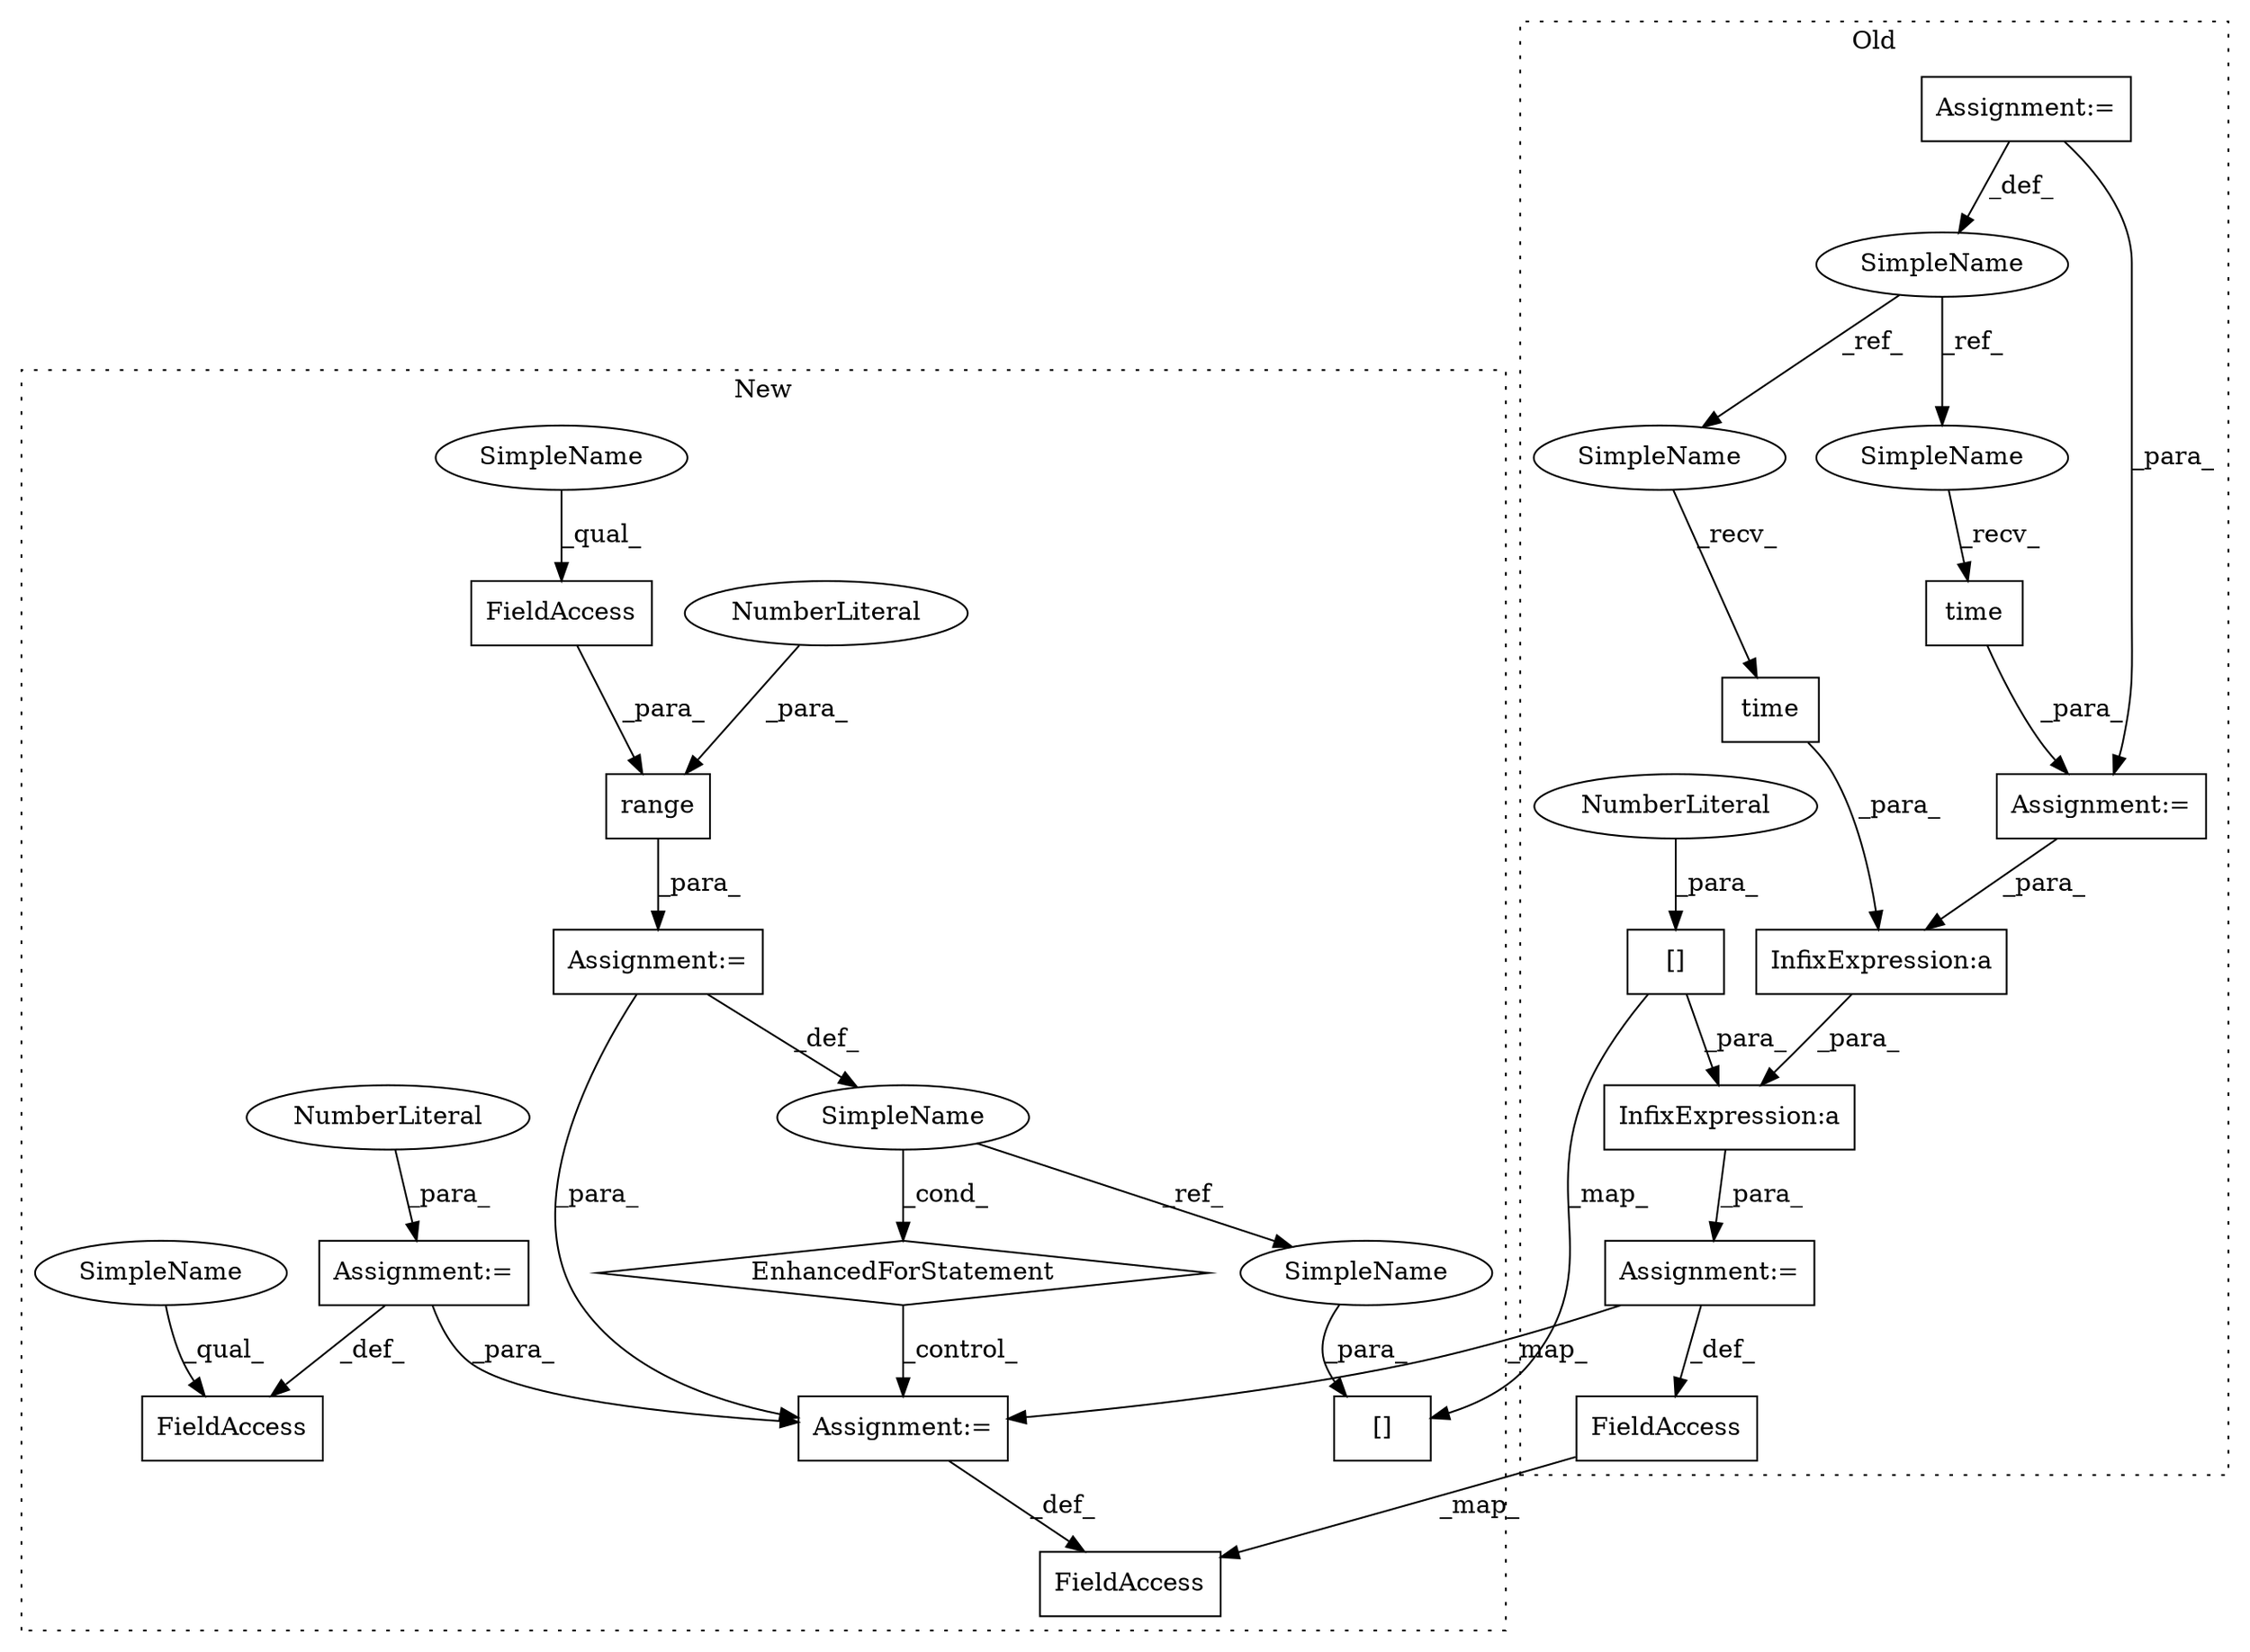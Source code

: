 digraph G {
subgraph cluster0 {
1 [label="time" a="32" s="1778" l="6" shape="box"];
4 [label="Assignment:=" a="7" s="993" l="4" shape="box"];
5 [label="Assignment:=" a="7" s="1772" l="1" shape="box"];
7 [label="InfixExpression:a" a="27" s="1951" l="3" shape="box"];
8 [label="SimpleName" a="42" s="993" l="4" shape="ellipse"];
9 [label="time" a="32" s="1931" l="6" shape="box"];
11 [label="[]" a="2" s="1954,1975" l="20,1" shape="box"];
12 [label="InfixExpression:a" a="27" s="1937" l="3" shape="box"];
13 [label="NumberLiteral" a="34" s="1974" l="1" shape="ellipse"];
20 [label="Assignment:=" a="7" s="1923" l="1" shape="box"];
23 [label="FieldAccess" a="22" s="1908" l="15" shape="box"];
26 [label="SimpleName" a="42" s="1926" l="4" shape="ellipse"];
27 [label="SimpleName" a="42" s="1773" l="4" shape="ellipse"];
label = "Old";
style="dotted";
}
subgraph cluster1 {
2 [label="range" a="32" s="1925,1944" l="6,1" shape="box"];
3 [label="EnhancedForStatement" a="70" s="1864,1945" l="53,2" shape="diamond"];
6 [label="Assignment:=" a="7" s="1864,1945" l="53,2" shape="box"];
10 [label="[]" a="2" s="1972,1993" l="20,1" shape="box"];
14 [label="NumberLiteral" a="34" s="1931" l="1" shape="ellipse"];
15 [label="FieldAccess" a="22" s="1933" l="11" shape="box"];
16 [label="FieldAccess" a="22" s="1841" l="15" shape="box"];
17 [label="SimpleName" a="42" s="1921" l="1" shape="ellipse"];
18 [label="Assignment:=" a="7" s="1856" l="1" shape="box"];
19 [label="NumberLiteral" a="34" s="1857" l="1" shape="ellipse"];
21 [label="Assignment:=" a="7" s="1970" l="2" shape="box"];
22 [label="FieldAccess" a="22" s="1955" l="15" shape="box"];
24 [label="SimpleName" a="42" s="1933" l="4" shape="ellipse"];
25 [label="SimpleName" a="42" s="1841" l="4" shape="ellipse"];
28 [label="SimpleName" a="42" s="1992" l="1" shape="ellipse"];
label = "New";
style="dotted";
}
1 -> 5 [label="_para_"];
2 -> 6 [label="_para_"];
3 -> 21 [label="_control_"];
4 -> 5 [label="_para_"];
4 -> 8 [label="_def_"];
5 -> 12 [label="_para_"];
6 -> 21 [label="_para_"];
6 -> 17 [label="_def_"];
7 -> 20 [label="_para_"];
8 -> 26 [label="_ref_"];
8 -> 27 [label="_ref_"];
9 -> 12 [label="_para_"];
11 -> 7 [label="_para_"];
11 -> 10 [label="_map_"];
12 -> 7 [label="_para_"];
13 -> 11 [label="_para_"];
14 -> 2 [label="_para_"];
15 -> 2 [label="_para_"];
17 -> 3 [label="_cond_"];
17 -> 28 [label="_ref_"];
18 -> 16 [label="_def_"];
18 -> 21 [label="_para_"];
19 -> 18 [label="_para_"];
20 -> 23 [label="_def_"];
20 -> 21 [label="_map_"];
21 -> 22 [label="_def_"];
23 -> 22 [label="_map_"];
24 -> 15 [label="_qual_"];
25 -> 16 [label="_qual_"];
26 -> 9 [label="_recv_"];
27 -> 1 [label="_recv_"];
28 -> 10 [label="_para_"];
}